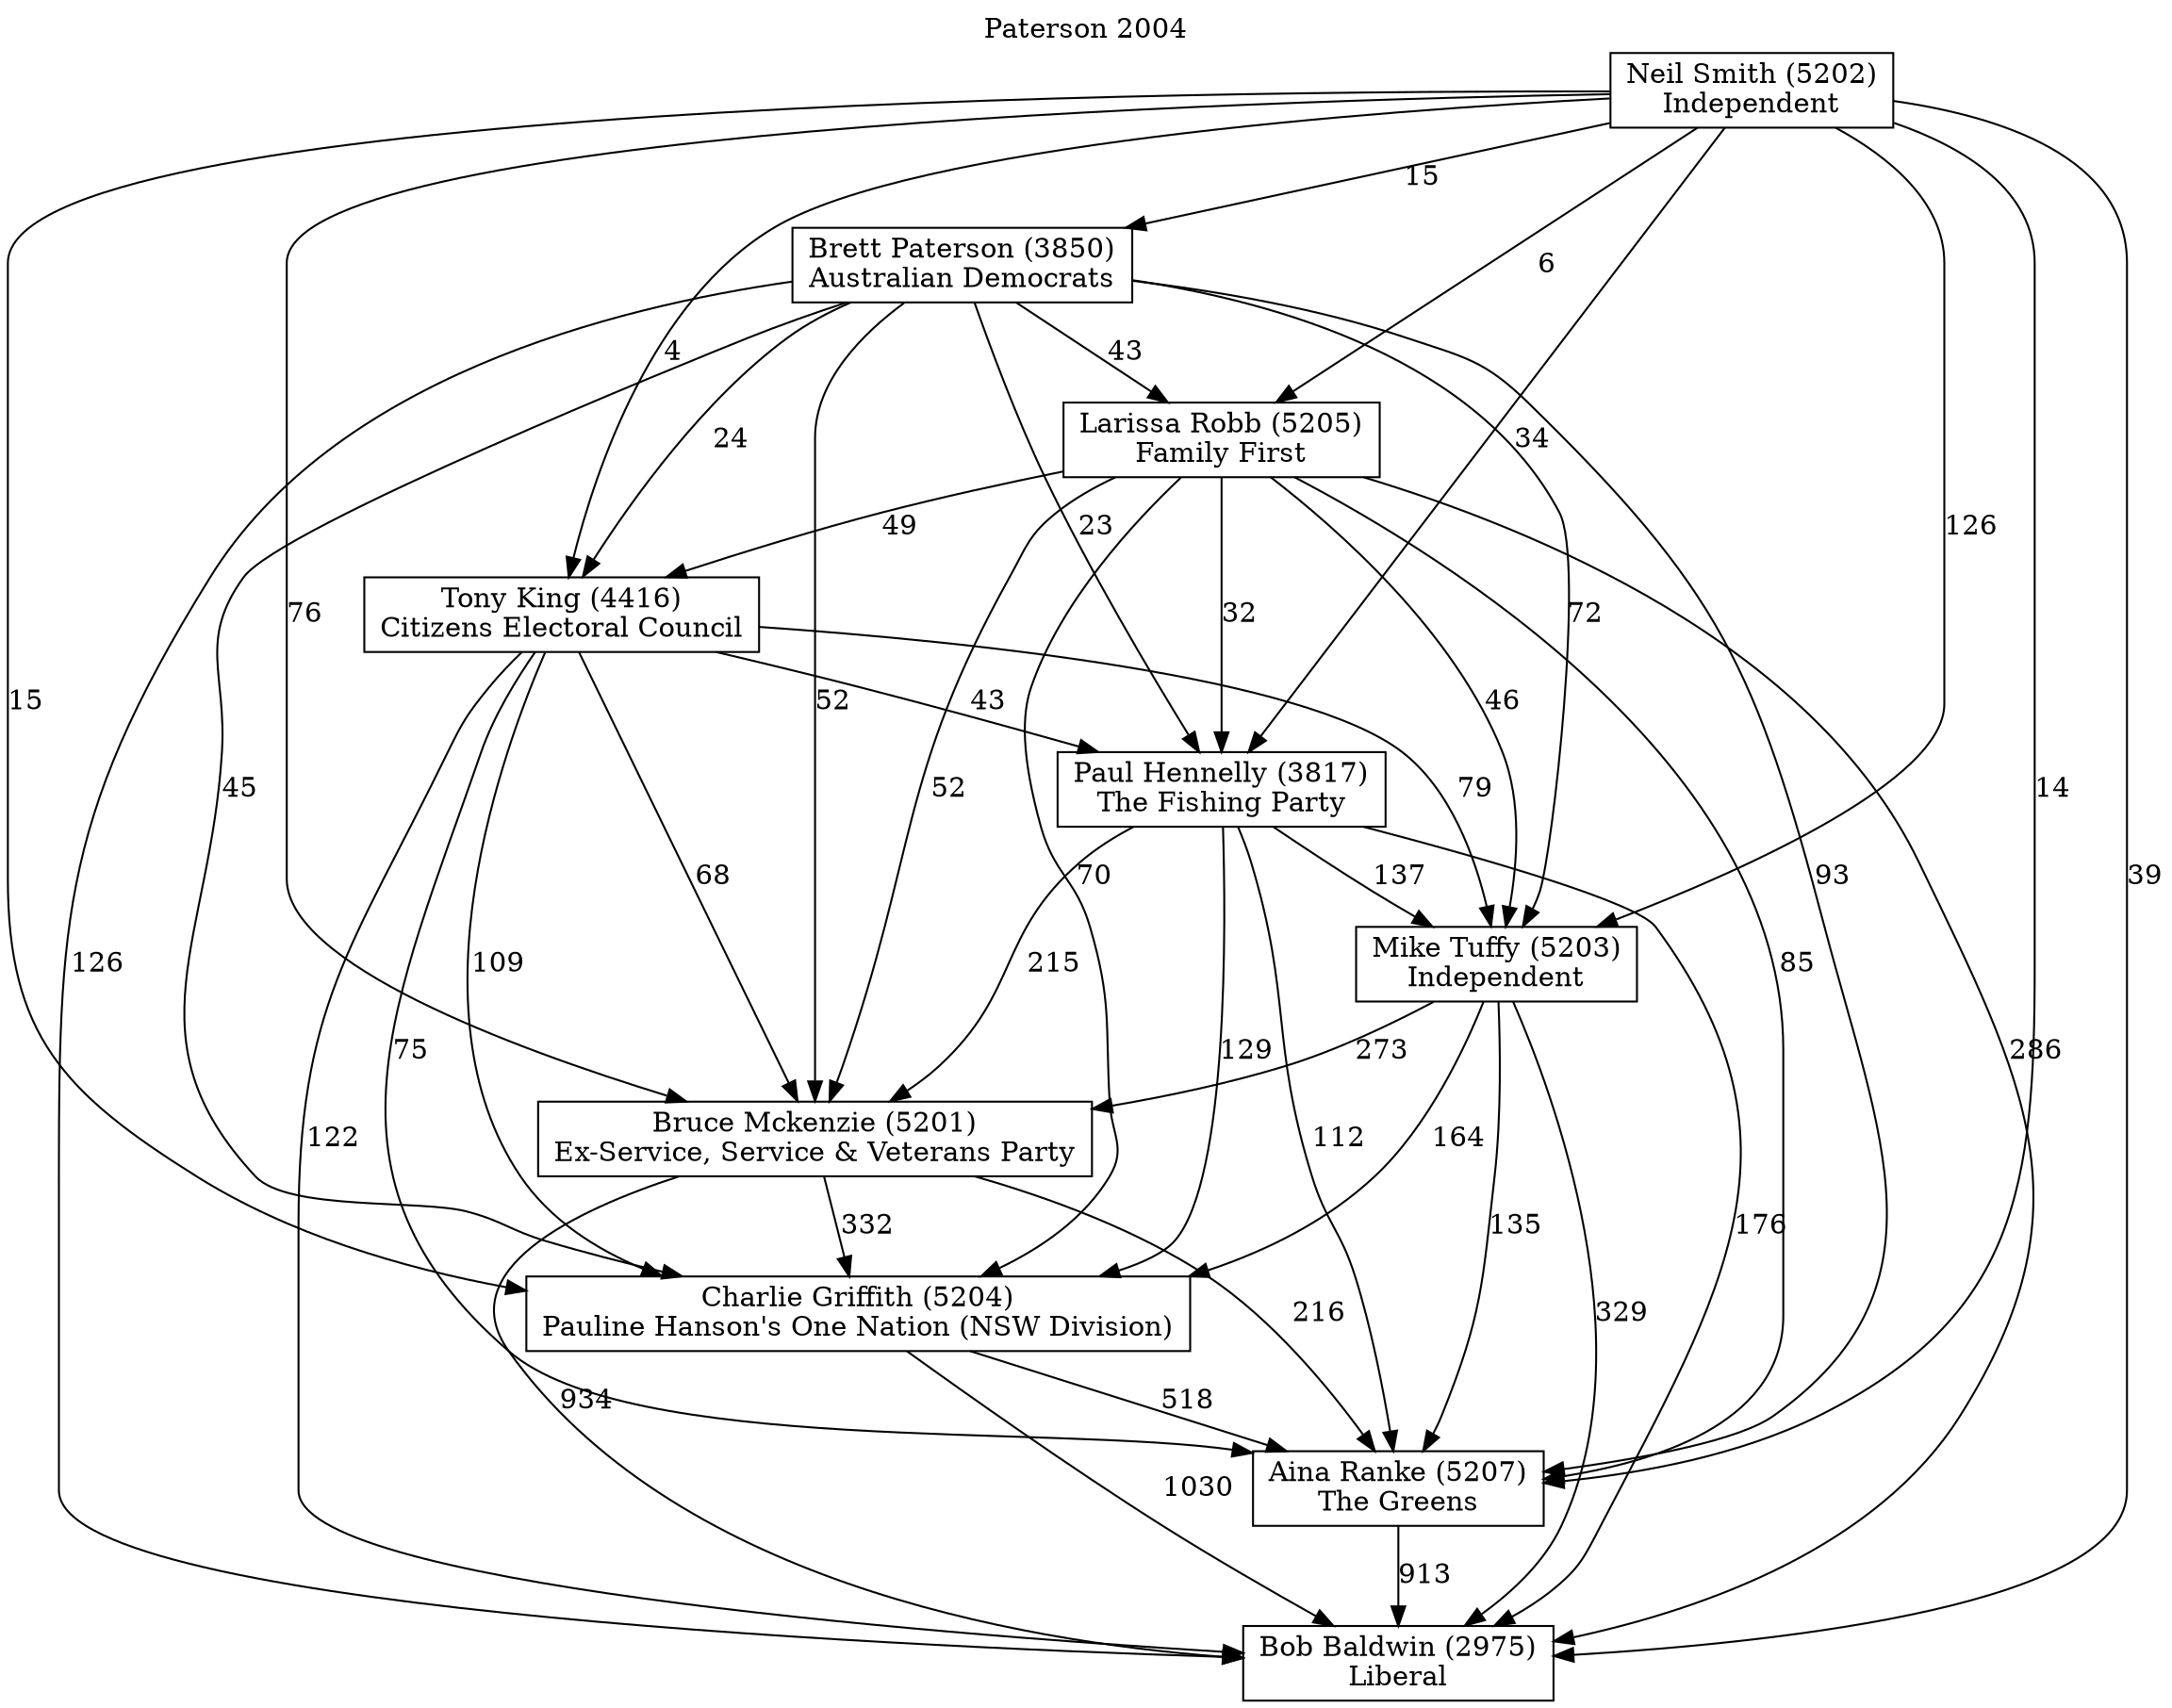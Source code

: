 // House preference flow
digraph "Bob Baldwin (2975)_Paterson_2004" {
	graph [label="Paterson 2004" labelloc=t mclimit=10]
	node [shape=box]
	"Bob Baldwin (2975)" [label="Bob Baldwin (2975)
Liberal"]
	"Aina Ranke (5207)" [label="Aina Ranke (5207)
The Greens"]
	"Charlie Griffith (5204)" [label="Charlie Griffith (5204)
Pauline Hanson's One Nation (NSW Division)"]
	"Bruce Mckenzie (5201)" [label="Bruce Mckenzie (5201)
Ex-Service, Service & Veterans Party"]
	"Mike Tuffy (5203)" [label="Mike Tuffy (5203)
Independent"]
	"Paul Hennelly (3817)" [label="Paul Hennelly (3817)
The Fishing Party"]
	"Tony King (4416)" [label="Tony King (4416)
Citizens Electoral Council"]
	"Larissa Robb (5205)" [label="Larissa Robb (5205)
Family First"]
	"Brett Paterson (3850)" [label="Brett Paterson (3850)
Australian Democrats"]
	"Neil Smith (5202)" [label="Neil Smith (5202)
Independent"]
	"Aina Ranke (5207)" -> "Bob Baldwin (2975)" [label=913]
	"Charlie Griffith (5204)" -> "Aina Ranke (5207)" [label=518]
	"Bruce Mckenzie (5201)" -> "Charlie Griffith (5204)" [label=332]
	"Mike Tuffy (5203)" -> "Bruce Mckenzie (5201)" [label=273]
	"Paul Hennelly (3817)" -> "Mike Tuffy (5203)" [label=137]
	"Tony King (4416)" -> "Paul Hennelly (3817)" [label=43]
	"Larissa Robb (5205)" -> "Tony King (4416)" [label=49]
	"Brett Paterson (3850)" -> "Larissa Robb (5205)" [label=43]
	"Neil Smith (5202)" -> "Brett Paterson (3850)" [label=15]
	"Charlie Griffith (5204)" -> "Bob Baldwin (2975)" [label=1030]
	"Bruce Mckenzie (5201)" -> "Bob Baldwin (2975)" [label=934]
	"Mike Tuffy (5203)" -> "Bob Baldwin (2975)" [label=329]
	"Paul Hennelly (3817)" -> "Bob Baldwin (2975)" [label=176]
	"Tony King (4416)" -> "Bob Baldwin (2975)" [label=122]
	"Larissa Robb (5205)" -> "Bob Baldwin (2975)" [label=286]
	"Brett Paterson (3850)" -> "Bob Baldwin (2975)" [label=126]
	"Neil Smith (5202)" -> "Bob Baldwin (2975)" [label=39]
	"Neil Smith (5202)" -> "Larissa Robb (5205)" [label=6]
	"Brett Paterson (3850)" -> "Tony King (4416)" [label=24]
	"Neil Smith (5202)" -> "Tony King (4416)" [label=4]
	"Larissa Robb (5205)" -> "Paul Hennelly (3817)" [label=32]
	"Brett Paterson (3850)" -> "Paul Hennelly (3817)" [label=23]
	"Neil Smith (5202)" -> "Paul Hennelly (3817)" [label=34]
	"Tony King (4416)" -> "Mike Tuffy (5203)" [label=79]
	"Larissa Robb (5205)" -> "Mike Tuffy (5203)" [label=46]
	"Brett Paterson (3850)" -> "Mike Tuffy (5203)" [label=72]
	"Neil Smith (5202)" -> "Mike Tuffy (5203)" [label=126]
	"Paul Hennelly (3817)" -> "Bruce Mckenzie (5201)" [label=215]
	"Tony King (4416)" -> "Bruce Mckenzie (5201)" [label=68]
	"Larissa Robb (5205)" -> "Bruce Mckenzie (5201)" [label=52]
	"Brett Paterson (3850)" -> "Bruce Mckenzie (5201)" [label=52]
	"Neil Smith (5202)" -> "Bruce Mckenzie (5201)" [label=76]
	"Mike Tuffy (5203)" -> "Charlie Griffith (5204)" [label=164]
	"Paul Hennelly (3817)" -> "Charlie Griffith (5204)" [label=129]
	"Tony King (4416)" -> "Charlie Griffith (5204)" [label=109]
	"Larissa Robb (5205)" -> "Charlie Griffith (5204)" [label=70]
	"Brett Paterson (3850)" -> "Charlie Griffith (5204)" [label=45]
	"Neil Smith (5202)" -> "Charlie Griffith (5204)" [label=15]
	"Bruce Mckenzie (5201)" -> "Aina Ranke (5207)" [label=216]
	"Mike Tuffy (5203)" -> "Aina Ranke (5207)" [label=135]
	"Paul Hennelly (3817)" -> "Aina Ranke (5207)" [label=112]
	"Tony King (4416)" -> "Aina Ranke (5207)" [label=75]
	"Larissa Robb (5205)" -> "Aina Ranke (5207)" [label=85]
	"Brett Paterson (3850)" -> "Aina Ranke (5207)" [label=93]
	"Neil Smith (5202)" -> "Aina Ranke (5207)" [label=14]
}
